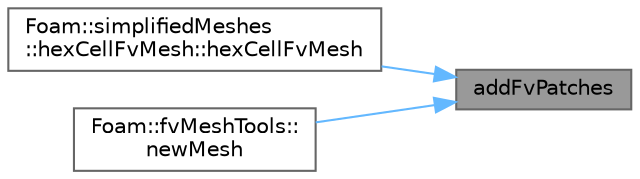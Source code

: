 digraph "addFvPatches"
{
 // LATEX_PDF_SIZE
  bgcolor="transparent";
  edge [fontname=Helvetica,fontsize=10,labelfontname=Helvetica,labelfontsize=10];
  node [fontname=Helvetica,fontsize=10,shape=box,height=0.2,width=0.4];
  rankdir="RL";
  Node1 [id="Node000001",label="addFvPatches",height=0.2,width=0.4,color="gray40", fillcolor="grey60", style="filled", fontcolor="black",tooltip=" "];
  Node1 -> Node2 [id="edge1_Node000001_Node000002",dir="back",color="steelblue1",style="solid",tooltip=" "];
  Node2 [id="Node000002",label="Foam::simplifiedMeshes\l::hexCellFvMesh::hexCellFvMesh",height=0.2,width=0.4,color="grey40", fillcolor="white", style="filled",URL="$classFoam_1_1simplifiedMeshes_1_1hexCellFvMesh.html#af0cadd0033b5854b550b1e7ca19f6d17",tooltip=" "];
  Node1 -> Node3 [id="edge2_Node000001_Node000003",dir="back",color="steelblue1",style="solid",tooltip=" "];
  Node3 [id="Node000003",label="Foam::fvMeshTools::\lnewMesh",height=0.2,width=0.4,color="grey40", fillcolor="white", style="filled",URL="$classFoam_1_1fvMeshTools.html#a5a5aeacedb38e24c795395006292ae22",tooltip=" "];
}
